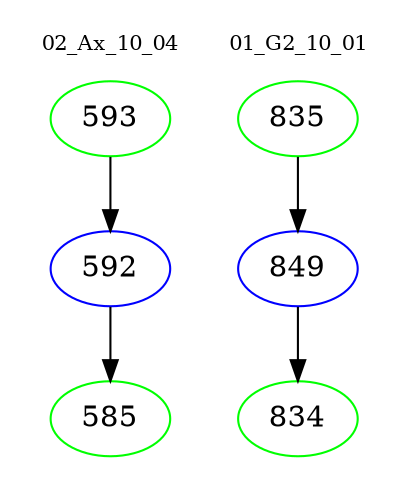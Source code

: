 digraph{
subgraph cluster_0 {
color = white
label = "02_Ax_10_04";
fontsize=10;
T0_593 [label="593", color="green"]
T0_593 -> T0_592 [color="black"]
T0_592 [label="592", color="blue"]
T0_592 -> T0_585 [color="black"]
T0_585 [label="585", color="green"]
}
subgraph cluster_1 {
color = white
label = "01_G2_10_01";
fontsize=10;
T1_835 [label="835", color="green"]
T1_835 -> T1_849 [color="black"]
T1_849 [label="849", color="blue"]
T1_849 -> T1_834 [color="black"]
T1_834 [label="834", color="green"]
}
}
